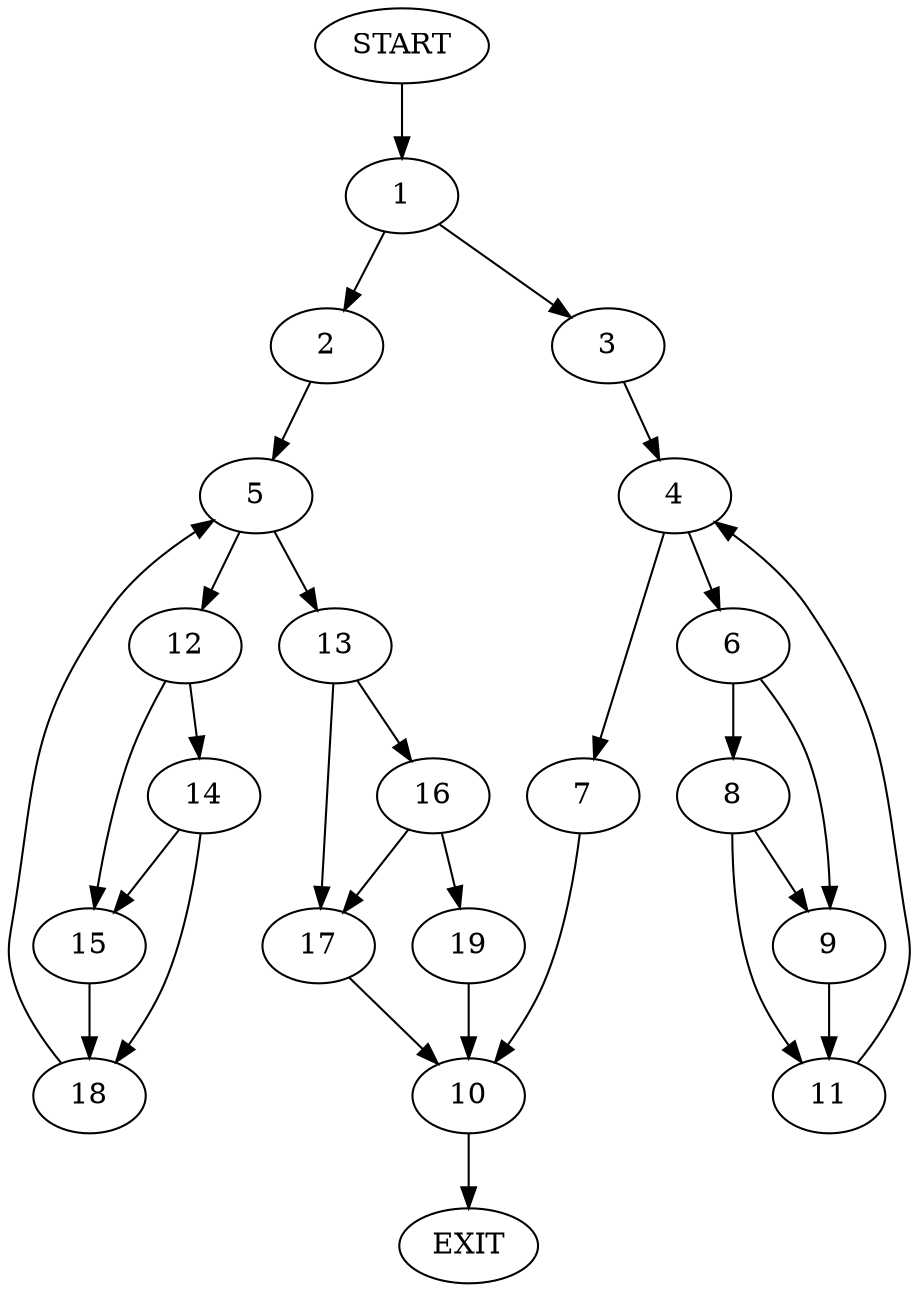 digraph {
0 [label="START"]
20 [label="EXIT"]
0 -> 1
1 -> 2
1 -> 3
3 -> 4
2 -> 5
4 -> 6
4 -> 7
6 -> 8
6 -> 9
7 -> 10
8 -> 9
8 -> 11
9 -> 11
11 -> 4
10 -> 20
5 -> 12
5 -> 13
12 -> 14
12 -> 15
13 -> 16
13 -> 17
14 -> 18
14 -> 15
15 -> 18
18 -> 5
17 -> 10
16 -> 17
16 -> 19
19 -> 10
}
